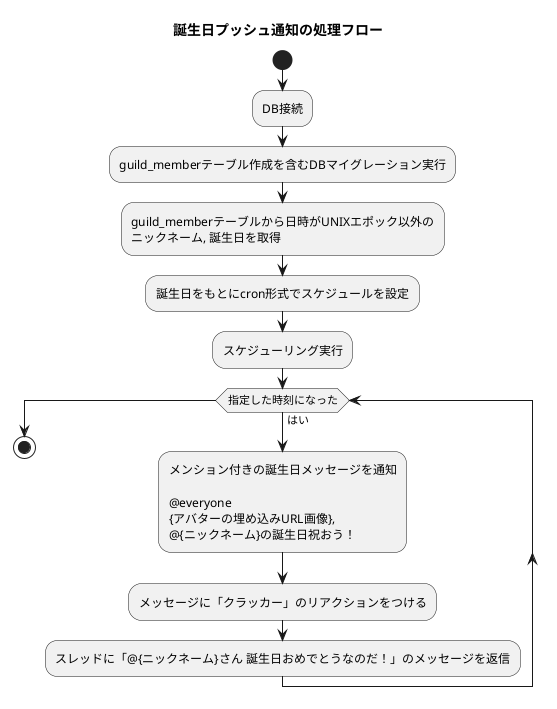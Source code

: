 @startuml

title 誕生日プッシュ通知の処理フロー
start


:DB接続;
:guild_memberテーブル作成を含むDBマイグレーション実行;

' 初期更新処理
:guild_memberテーブルから日時がUNIXエポック以外の
ニックネーム, 誕生日を取得;

:誕生日をもとにcron形式でスケジュールを設定;

:スケジューリング実行;

while (指定した時刻になった) is (はい)
  :メンション付きの誕生日メッセージを通知

  @everyone
  {アバターの埋め込みURL画像},
  @{ニックネーム}の誕生日祝おう！;

  :メッセージに「クラッカー」のリアクションをつける;

  :スレッドに「@{ニックネーム}さん 誕生日おめでとうなのだ！」のメッセージを返信;
endwhile

stop

@enduml
